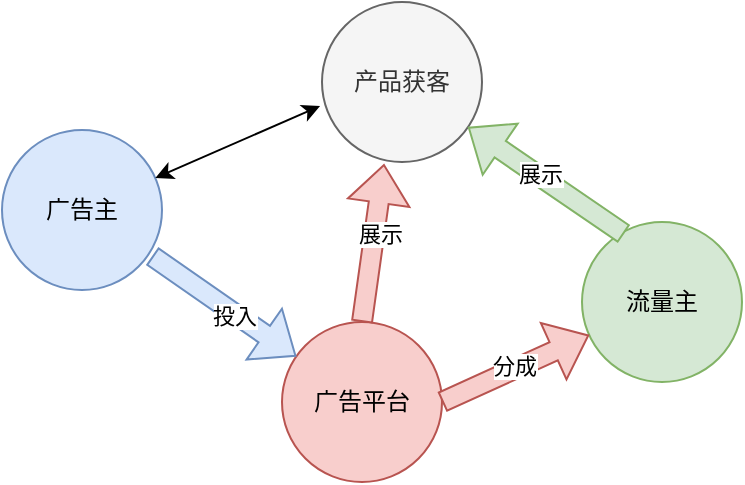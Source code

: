 <mxfile version="16.0.2" type="device"><diagram id="aTjwl8DejeY08S-UZUBI" name="第 1 页"><mxGraphModel dx="1106" dy="997" grid="1" gridSize="10" guides="1" tooltips="1" connect="1" arrows="1" fold="1" page="1" pageScale="1" pageWidth="1169" pageHeight="827" math="0" shadow="0"><root><mxCell id="0"/><mxCell id="1" parent="0"/><mxCell id="ZfgFYnDiAZXx_IASQPrC-2" value="广告主" style="ellipse;whiteSpace=wrap;html=1;aspect=fixed;fillColor=#dae8fc;strokeColor=#6c8ebf;" parent="1" vertex="1"><mxGeometry x="330" y="374" width="80" height="80" as="geometry"/></mxCell><mxCell id="ZfgFYnDiAZXx_IASQPrC-3" value="广告平台" style="ellipse;whiteSpace=wrap;html=1;aspect=fixed;fillColor=#f8cecc;strokeColor=#b85450;" parent="1" vertex="1"><mxGeometry x="470" y="470" width="80" height="80" as="geometry"/></mxCell><mxCell id="ZfgFYnDiAZXx_IASQPrC-4" value="流量主" style="ellipse;whiteSpace=wrap;html=1;aspect=fixed;fillColor=#d5e8d4;strokeColor=#82b366;" parent="1" vertex="1"><mxGeometry x="620" y="420" width="80" height="80" as="geometry"/></mxCell><mxCell id="ZfgFYnDiAZXx_IASQPrC-5" value="" style="shape=flexArrow;endArrow=classic;html=1;rounded=0;exitX=0.938;exitY=0.788;exitDx=0;exitDy=0;exitPerimeter=0;fillColor=#dae8fc;strokeColor=#6c8ebf;" parent="1" source="ZfgFYnDiAZXx_IASQPrC-2" target="ZfgFYnDiAZXx_IASQPrC-3" edge="1"><mxGeometry width="50" height="50" relative="1" as="geometry"><mxPoint x="520" y="450" as="sourcePoint"/><mxPoint x="590" y="460" as="targetPoint"/></mxGeometry></mxCell><mxCell id="ZfgFYnDiAZXx_IASQPrC-9" value="投入" style="edgeLabel;html=1;align=center;verticalAlign=middle;resizable=0;points=[];" parent="ZfgFYnDiAZXx_IASQPrC-5" vertex="1" connectable="0"><mxGeometry x="0.141" y="-1" relative="1" as="geometry"><mxPoint as="offset"/></mxGeometry></mxCell><mxCell id="ZfgFYnDiAZXx_IASQPrC-7" value="产品获客" style="ellipse;whiteSpace=wrap;html=1;aspect=fixed;fillColor=#f5f5f5;fontColor=#333333;strokeColor=#666666;" parent="1" vertex="1"><mxGeometry x="490" y="310" width="80" height="80" as="geometry"/></mxCell><mxCell id="ZfgFYnDiAZXx_IASQPrC-8" value="" style="shape=flexArrow;endArrow=classic;html=1;rounded=0;entryX=0.388;entryY=1.013;entryDx=0;entryDy=0;entryPerimeter=0;exitX=0.5;exitY=0;exitDx=0;exitDy=0;fillColor=#f8cecc;strokeColor=#b85450;" parent="1" source="ZfgFYnDiAZXx_IASQPrC-3" target="ZfgFYnDiAZXx_IASQPrC-7" edge="1"><mxGeometry width="50" height="50" relative="1" as="geometry"><mxPoint x="540" y="530" as="sourcePoint"/><mxPoint x="590" y="480" as="targetPoint"/></mxGeometry></mxCell><mxCell id="7lGb8KYSsbGvAHw6vZKV-1" value="展示" style="edgeLabel;html=1;align=center;verticalAlign=middle;resizable=0;points=[];" vertex="1" connectable="0" parent="ZfgFYnDiAZXx_IASQPrC-8"><mxGeometry x="0.124" y="-3" relative="1" as="geometry"><mxPoint as="offset"/></mxGeometry></mxCell><mxCell id="7lGb8KYSsbGvAHw6vZKV-2" value="" style="shape=flexArrow;endArrow=classic;html=1;rounded=0;exitX=0.263;exitY=0.075;exitDx=0;exitDy=0;exitPerimeter=0;fillColor=#d5e8d4;strokeColor=#82b366;" edge="1" parent="1" source="ZfgFYnDiAZXx_IASQPrC-4" target="ZfgFYnDiAZXx_IASQPrC-7"><mxGeometry width="50" height="50" relative="1" as="geometry"><mxPoint x="640" y="480" as="sourcePoint"/><mxPoint x="690" y="430" as="targetPoint"/></mxGeometry></mxCell><mxCell id="7lGb8KYSsbGvAHw6vZKV-3" value="展示" style="edgeLabel;html=1;align=center;verticalAlign=middle;resizable=0;points=[];" vertex="1" connectable="0" parent="7lGb8KYSsbGvAHw6vZKV-2"><mxGeometry x="0.102" y="-1" relative="1" as="geometry"><mxPoint as="offset"/></mxGeometry></mxCell><mxCell id="7lGb8KYSsbGvAHw6vZKV-4" value="" style="shape=flexArrow;endArrow=classic;html=1;rounded=0;exitX=1;exitY=0.5;exitDx=0;exitDy=0;fillColor=#f8cecc;strokeColor=#b85450;" edge="1" parent="1" source="ZfgFYnDiAZXx_IASQPrC-3" target="ZfgFYnDiAZXx_IASQPrC-4"><mxGeometry width="50" height="50" relative="1" as="geometry"><mxPoint x="540" y="530" as="sourcePoint"/><mxPoint x="590" y="480" as="targetPoint"/></mxGeometry></mxCell><mxCell id="7lGb8KYSsbGvAHw6vZKV-6" value="分成" style="edgeLabel;html=1;align=center;verticalAlign=middle;resizable=0;points=[];" vertex="1" connectable="0" parent="7lGb8KYSsbGvAHw6vZKV-4"><mxGeometry x="-0.002" y="2" relative="1" as="geometry"><mxPoint as="offset"/></mxGeometry></mxCell><mxCell id="7lGb8KYSsbGvAHw6vZKV-7" value="" style="endArrow=classic;startArrow=classic;html=1;rounded=0;entryX=-0.012;entryY=0.65;entryDx=0;entryDy=0;entryPerimeter=0;" edge="1" parent="1" source="ZfgFYnDiAZXx_IASQPrC-2" target="ZfgFYnDiAZXx_IASQPrC-7"><mxGeometry width="50" height="50" relative="1" as="geometry"><mxPoint x="420" y="410" as="sourcePoint"/><mxPoint x="470" y="360" as="targetPoint"/></mxGeometry></mxCell></root></mxGraphModel></diagram></mxfile>